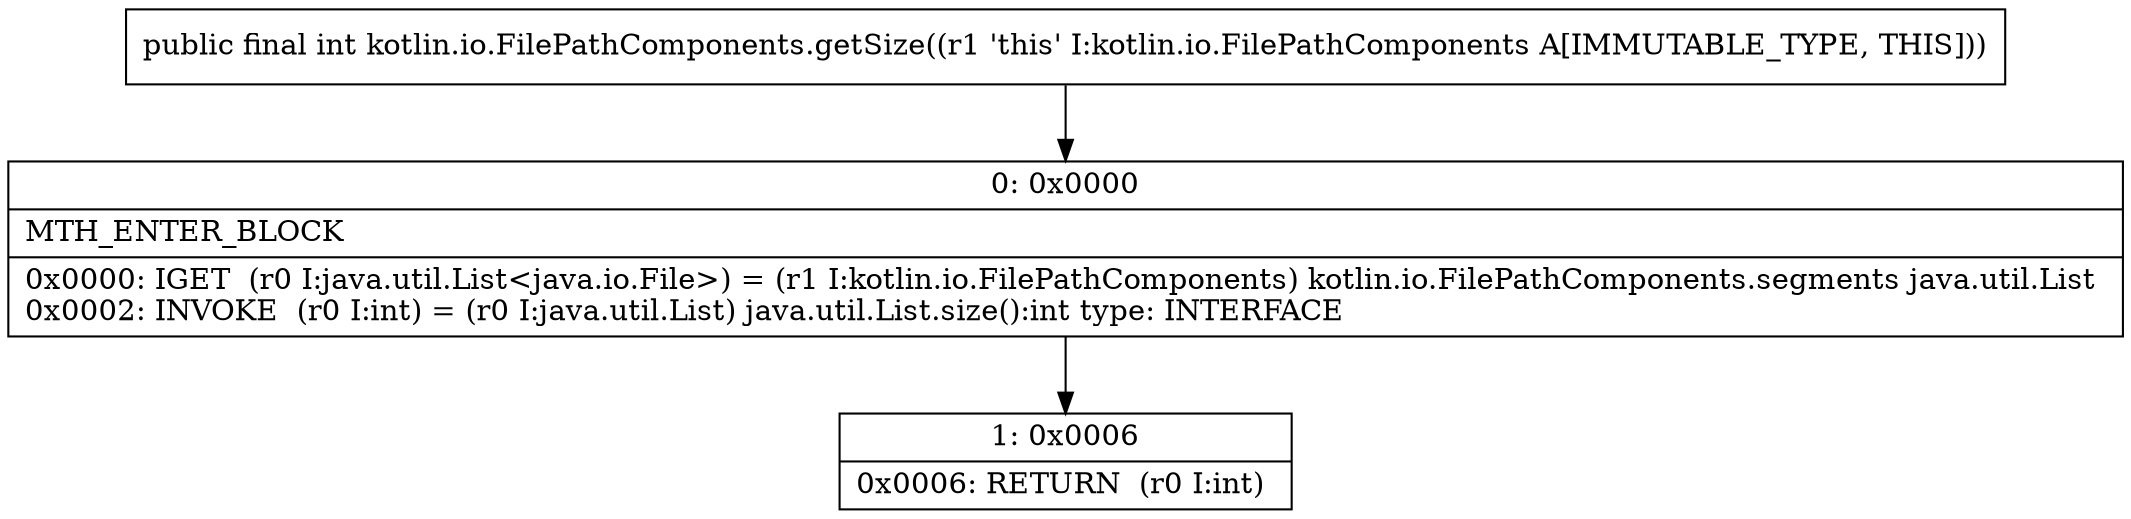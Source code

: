 digraph "CFG forkotlin.io.FilePathComponents.getSize()I" {
Node_0 [shape=record,label="{0\:\ 0x0000|MTH_ENTER_BLOCK\l|0x0000: IGET  (r0 I:java.util.List\<java.io.File\>) = (r1 I:kotlin.io.FilePathComponents) kotlin.io.FilePathComponents.segments java.util.List \l0x0002: INVOKE  (r0 I:int) = (r0 I:java.util.List) java.util.List.size():int type: INTERFACE \l}"];
Node_1 [shape=record,label="{1\:\ 0x0006|0x0006: RETURN  (r0 I:int) \l}"];
MethodNode[shape=record,label="{public final int kotlin.io.FilePathComponents.getSize((r1 'this' I:kotlin.io.FilePathComponents A[IMMUTABLE_TYPE, THIS])) }"];
MethodNode -> Node_0;
Node_0 -> Node_1;
}

